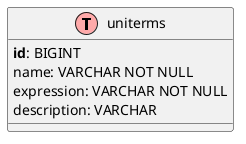 @startuml
!define table(x) class x << (T,#FFAAAA) >>
!define primary_key(x) <b>x</b>

table(uniterms) {
  primary_key(id): BIGINT
  name: VARCHAR NOT NULL
  expression: VARCHAR NOT NULL
  description: VARCHAR
}

@enduml
